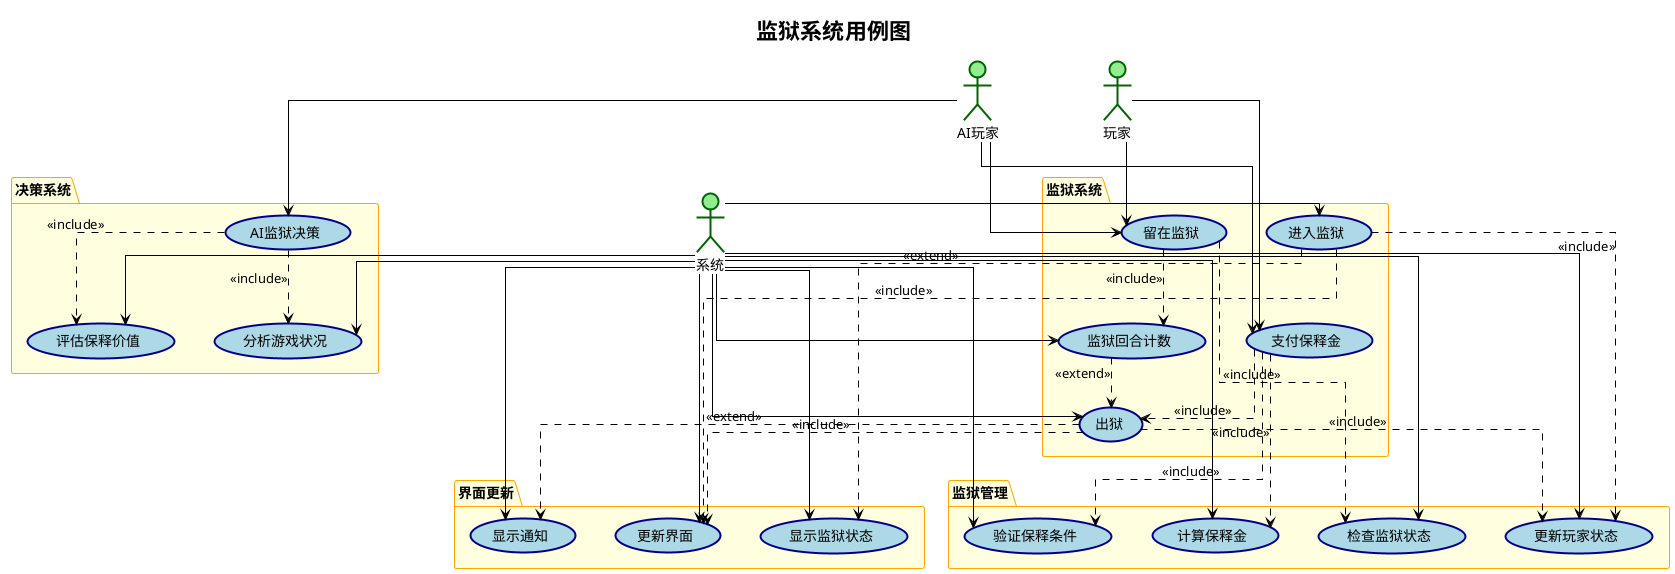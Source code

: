 @startuml 监狱系统用例图
!theme plain
title 监狱系统用例图

' 样式设置
skinparam usecase {
  BackgroundColor LightBlue
  BorderColor DarkBlue
  BorderThickness 2
}
skinparam actor {
  BackgroundColor LightGreen
  BorderColor DarkGreen
  BorderThickness 2
}
skinparam package {
  BackgroundColor LightYellow
  BorderColor Orange
  BorderThickness 1
}
skinparam linetype ortho
skinparam nodesep 40
skinparam ranksep 50

' 定义参与者
actor "玩家" as Player
actor "AI玩家" as AIPlayer
actor "系统" as System

' 监狱系统用例
package "监狱系统" {
  usecase "进入监狱" as UC_GoToPrison
  usecase "支付保释金" as UC_PayBail
  usecase "留在监狱" as UC_StayInPrison
  usecase "出狱" as UC_ReleaseFromPrison
  usecase "监狱回合计数" as UC_CountPrisonTurns
}

' 监狱管理用例
package "监狱管理" {
  usecase "检查监狱状态" as UC_CheckPrisonStatus
  usecase "计算保释金" as UC_CalculateBail
  usecase "验证保释条件" as UC_ValidateBailConditions
  usecase "更新玩家状态" as UC_UpdatePlayerStatus
}

' 决策用例
package "决策系统" {
  usecase "AI监狱决策" as UC_AIPrisonDecision
  usecase "评估保释价值" as UC_EvaluateBailValue
  usecase "分析游戏状况" as UC_AnalyzeGameSituation
}

' 界面更新用例
package "界面更新" {
  usecase "更新界面" as UC_UpdateUI
  usecase "显示监狱状态" as UC_DisplayPrisonStatus
  usecase "显示通知" as UC_ShowNotifications
}

' 参与者与用例的关系
Player --> UC_PayBail
Player --> UC_StayInPrison

AIPlayer --> UC_AIPrisonDecision
AIPlayer --> UC_PayBail
AIPlayer --> UC_StayInPrison

System --> UC_GoToPrison
System --> UC_ReleaseFromPrison
System --> UC_CountPrisonTurns
System --> UC_CheckPrisonStatus
System --> UC_CalculateBail
System --> UC_ValidateBailConditions
System --> UC_UpdatePlayerStatus
System --> UC_EvaluateBailValue
System --> UC_AnalyzeGameSituation
System --> UC_UpdateUI
System --> UC_DisplayPrisonStatus
System --> UC_ShowNotifications

' 包含关系 (include)
UC_GoToPrison ..> UC_UpdatePlayerStatus : <<include>>
UC_GoToPrison ..> UC_UpdateUI : <<include>>
UC_PayBail ..> UC_ValidateBailConditions : <<include>>
UC_PayBail ..> UC_CalculateBail : <<include>>
UC_PayBail ..> UC_ReleaseFromPrison : <<include>>
UC_StayInPrison ..> UC_CountPrisonTurns : <<include>>
UC_StayInPrison ..> UC_CheckPrisonStatus : <<include>>
UC_ReleaseFromPrison ..> UC_UpdatePlayerStatus : <<include>>
UC_ReleaseFromPrison ..> UC_UpdateUI : <<include>>
UC_AIPrisonDecision ..> UC_EvaluateBailValue : <<include>>
UC_AIPrisonDecision ..> UC_AnalyzeGameSituation : <<include>>

' 扩展关系 (extend)
UC_GoToPrison ..> UC_DisplayPrisonStatus : <<extend>>
UC_ReleaseFromPrison ..> UC_ShowNotifications : <<extend>>
UC_CountPrisonTurns ..> UC_ReleaseFromPrison : <<extend>>

@enduml